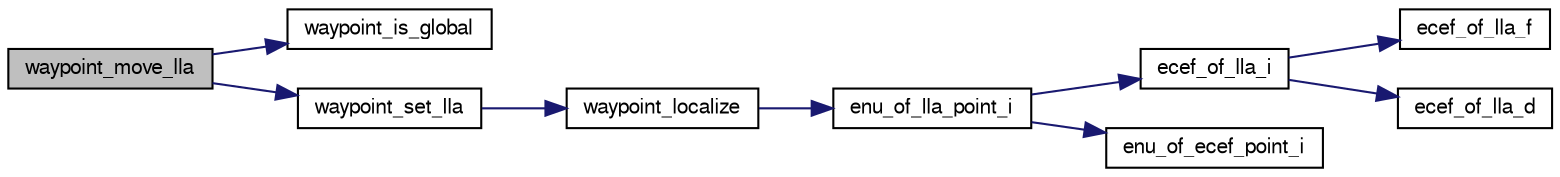 digraph "waypoint_move_lla"
{
  edge [fontname="FreeSans",fontsize="10",labelfontname="FreeSans",labelfontsize="10"];
  node [fontname="FreeSans",fontsize="10",shape=record];
  rankdir="LR";
  Node1 [label="waypoint_move_lla",height=0.2,width=0.4,color="black", fillcolor="grey75", style="filled", fontcolor="black"];
  Node1 -> Node2 [color="midnightblue",fontsize="10",style="solid",fontname="FreeSans"];
  Node2 [label="waypoint_is_global",height=0.2,width=0.4,color="black", fillcolor="white", style="filled",URL="$nav_2waypoints_8c.html#a4f584367219ec09db0e1df24c85e7a1b"];
  Node1 -> Node3 [color="midnightblue",fontsize="10",style="solid",fontname="FreeSans"];
  Node3 [label="waypoint_set_lla",height=0.2,width=0.4,color="black", fillcolor="white", style="filled",URL="$nav_2waypoints_8c.html#ae5ab24779a6d54a1086c472935b21f47"];
  Node3 -> Node4 [color="midnightblue",fontsize="10",style="solid",fontname="FreeSans"];
  Node4 [label="waypoint_localize",height=0.2,width=0.4,color="black", fillcolor="white", style="filled",URL="$nav_2waypoints_8c.html#af184581f432d472b608685122f2d944d",tooltip="update local ENU coordinates from its LLA coordinates "];
  Node4 -> Node5 [color="midnightblue",fontsize="10",style="solid",fontname="FreeSans"];
  Node5 [label="enu_of_lla_point_i",height=0.2,width=0.4,color="black", fillcolor="white", style="filled",URL="$group__math__geodetic__int.html#gab462d1e8278e0dd9cbc9ff463cde8f5e",tooltip="Convert a point from LLA to local ENU. "];
  Node5 -> Node6 [color="midnightblue",fontsize="10",style="solid",fontname="FreeSans"];
  Node6 [label="ecef_of_lla_i",height=0.2,width=0.4,color="black", fillcolor="white", style="filled",URL="$group__math__geodetic__int.html#ga386f7bf340618bf1454ca2a3b5086100",tooltip="Convert a LLA to ECEF. "];
  Node6 -> Node7 [color="midnightblue",fontsize="10",style="solid",fontname="FreeSans"];
  Node7 [label="ecef_of_lla_f",height=0.2,width=0.4,color="black", fillcolor="white", style="filled",URL="$pprz__geodetic__float_8c.html#a65bc5ba8b61d014ca659035759cc001c"];
  Node6 -> Node8 [color="midnightblue",fontsize="10",style="solid",fontname="FreeSans"];
  Node8 [label="ecef_of_lla_d",height=0.2,width=0.4,color="black", fillcolor="white", style="filled",URL="$group__math__geodetic__double.html#gae6608c48696daebf3382f08e655028d9"];
  Node5 -> Node9 [color="midnightblue",fontsize="10",style="solid",fontname="FreeSans"];
  Node9 [label="enu_of_ecef_point_i",height=0.2,width=0.4,color="black", fillcolor="white", style="filled",URL="$group__math__geodetic__int.html#ga85bcbfc73a43b120465422ec55647573",tooltip="Convert a point from ECEF to local ENU. "];
}
